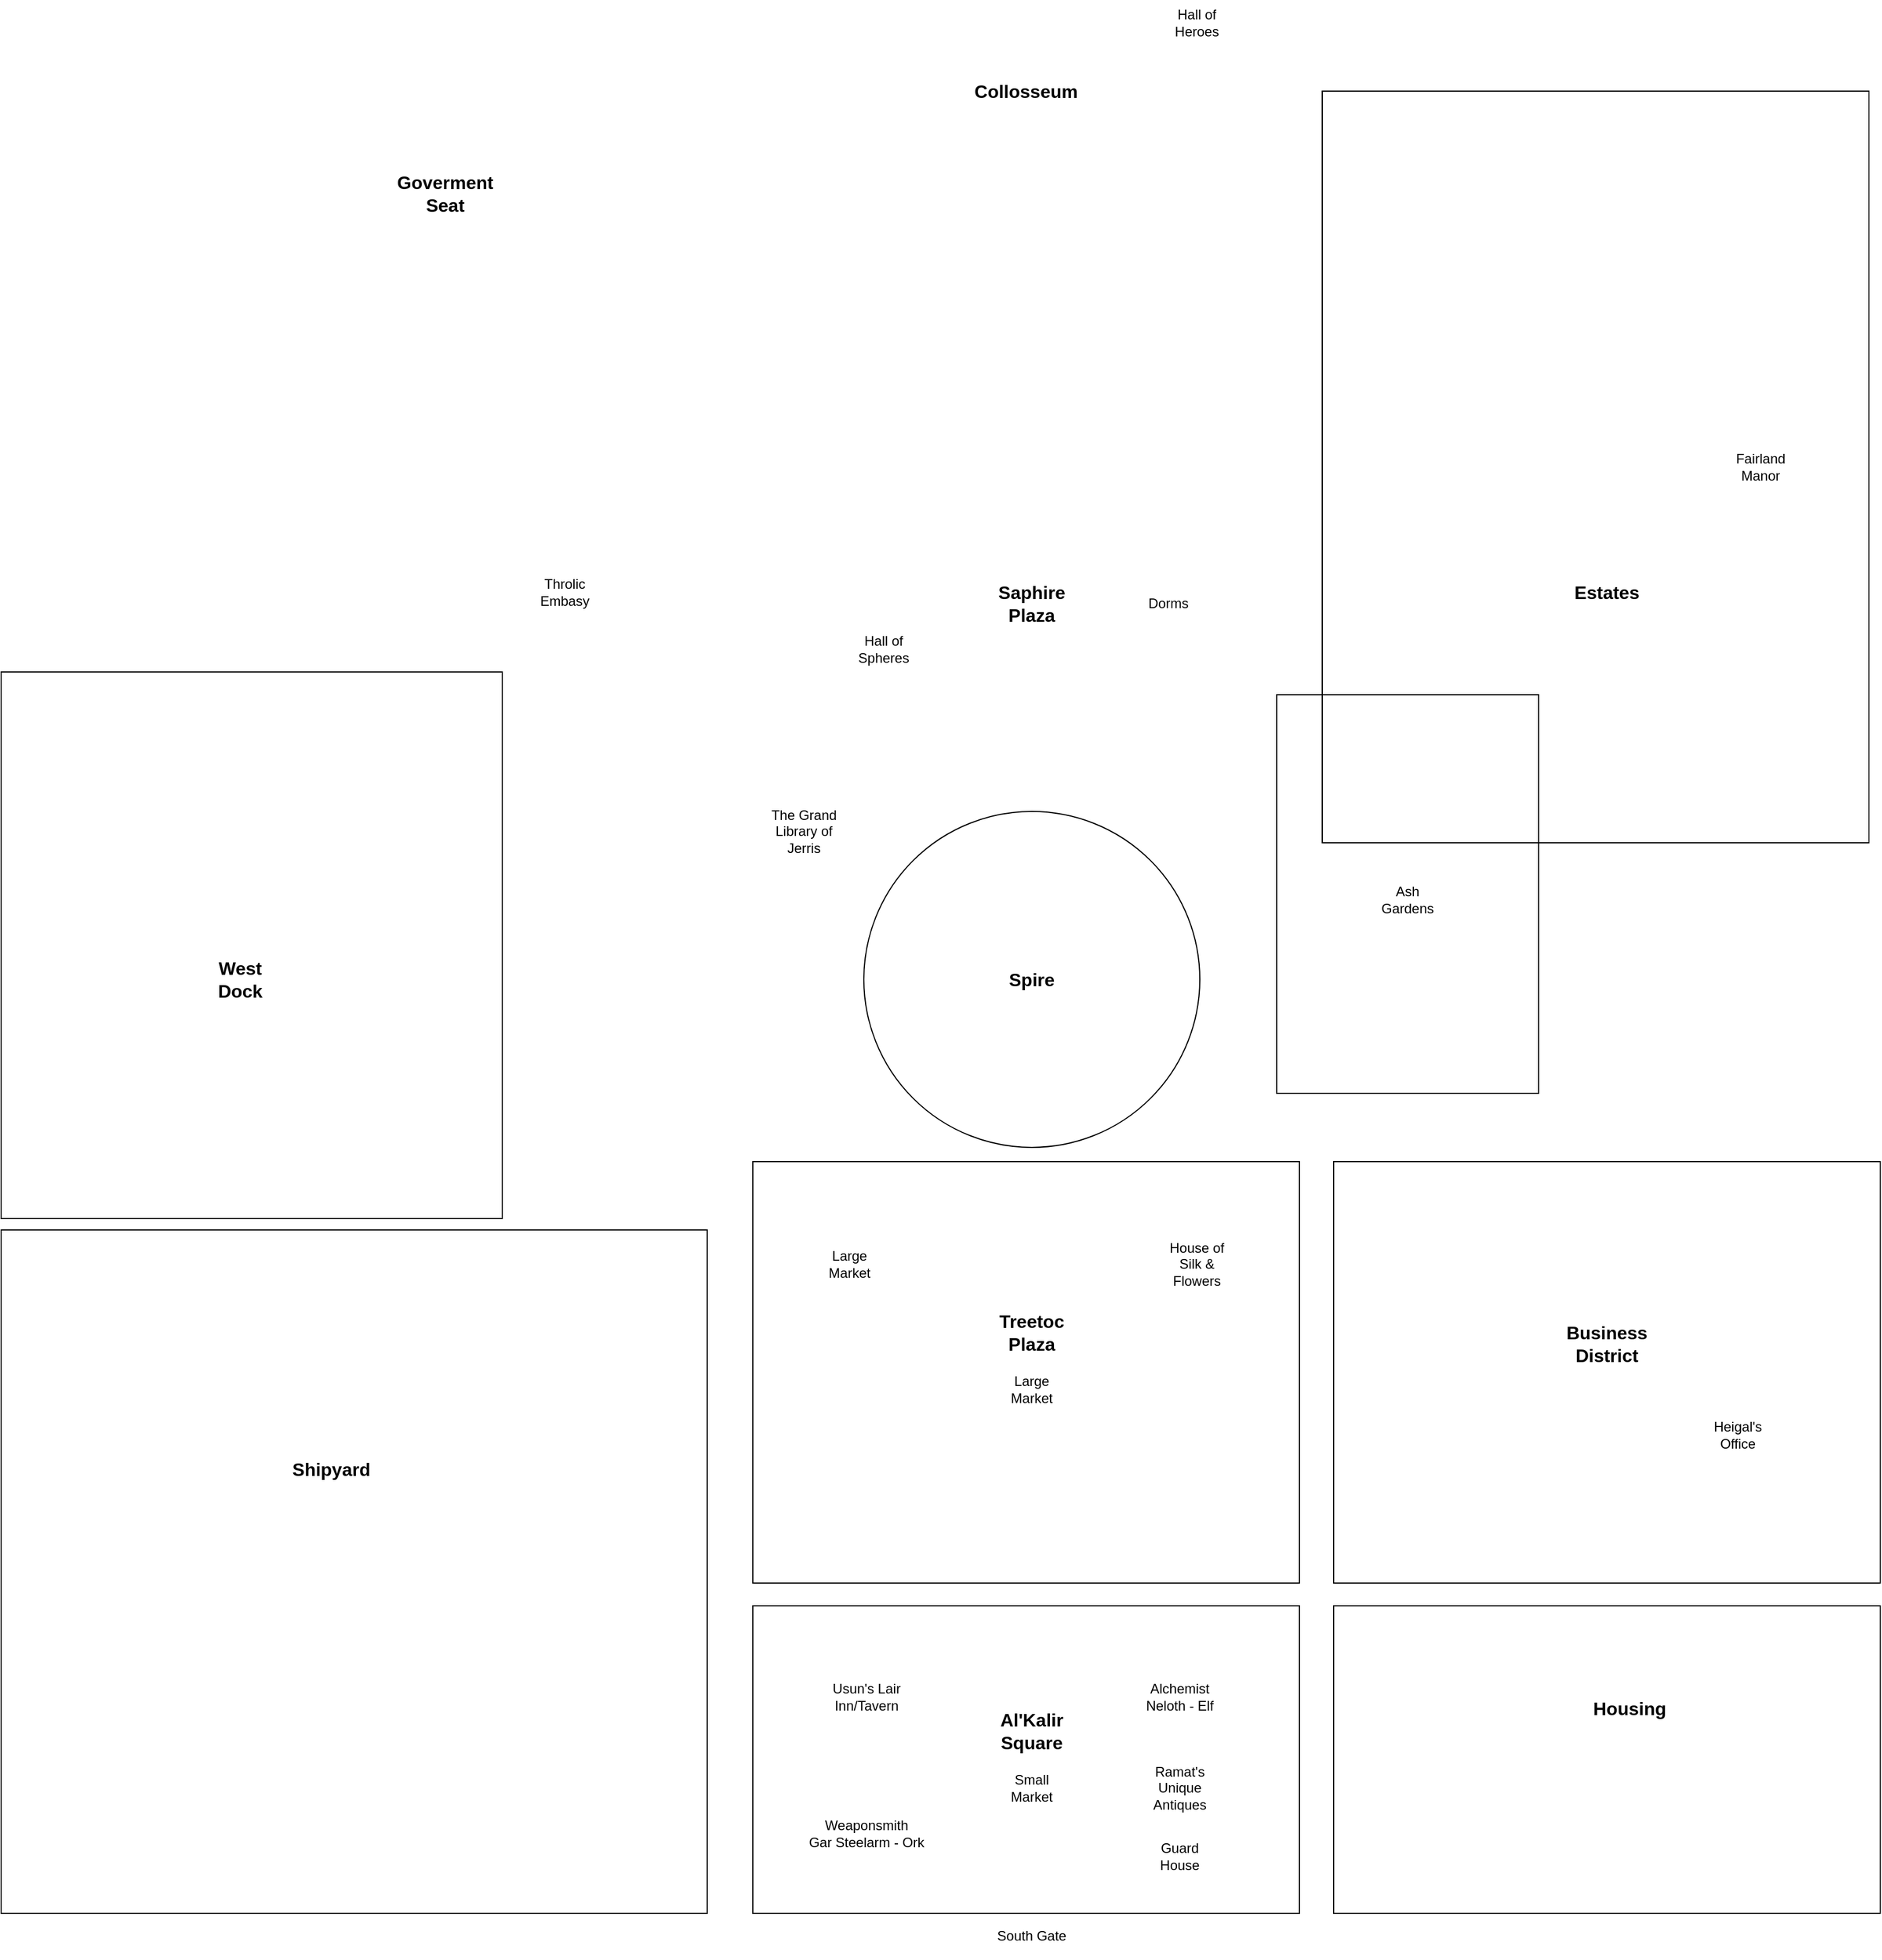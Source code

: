 <mxfile version="13.4.6" type="github">
  <diagram id="gBeoyxnjPRkxt87tUZH4" name="Page-1">
    <mxGraphModel dx="2692" dy="2444" grid="1" gridSize="10" guides="1" tooltips="1" connect="1" arrows="1" fold="1" page="0" pageScale="1" pageWidth="850" pageHeight="1100" math="0" shadow="0">
      <root>
        <mxCell id="0" />
        <mxCell id="1" parent="0" />
        <mxCell id="02-kwTNhgJaQTxuko_tk-1" value="" style="rounded=0;whiteSpace=wrap;html=1;fillColor=none;fontSize=16;" vertex="1" parent="1">
          <mxGeometry x="620" y="-410" width="230" height="350" as="geometry" />
        </mxCell>
        <mxCell id="b8Ko2YbfWa-QRJcQ-C6n-42" value="" style="rounded=0;whiteSpace=wrap;html=1;fillColor=none;fontSize=16;" parent="1" vertex="1">
          <mxGeometry x="160" y="390" width="480" height="270" as="geometry" />
        </mxCell>
        <mxCell id="b8Ko2YbfWa-QRJcQ-C6n-43" value="" style="rounded=0;whiteSpace=wrap;html=1;fillColor=none;fontSize=16;" parent="1" vertex="1">
          <mxGeometry x="-500" y="60" width="620" height="600" as="geometry" />
        </mxCell>
        <mxCell id="b8Ko2YbfWa-QRJcQ-C6n-45" value="" style="rounded=0;whiteSpace=wrap;html=1;fillColor=none;fontSize=16;" parent="1" vertex="1">
          <mxGeometry x="-500" y="-430" width="440" height="480" as="geometry" />
        </mxCell>
        <mxCell id="b8Ko2YbfWa-QRJcQ-C6n-48" value="" style="rounded=0;whiteSpace=wrap;html=1;fillColor=none;fontSize=16;" parent="1" vertex="1">
          <mxGeometry x="670" y="390" width="480" height="270" as="geometry" />
        </mxCell>
        <mxCell id="b8Ko2YbfWa-QRJcQ-C6n-46" value="" style="rounded=0;whiteSpace=wrap;html=1;fillColor=none;fontSize=16;" parent="1" vertex="1">
          <mxGeometry x="160" width="480" height="370" as="geometry" />
        </mxCell>
        <mxCell id="b8Ko2YbfWa-QRJcQ-C6n-47" value="" style="rounded=0;whiteSpace=wrap;html=1;fillColor=none;fontSize=16;" parent="1" vertex="1">
          <mxGeometry x="670" width="480" height="370" as="geometry" />
        </mxCell>
        <mxCell id="b8Ko2YbfWa-QRJcQ-C6n-49" value="" style="rounded=0;whiteSpace=wrap;html=1;fillColor=none;fontSize=16;" parent="1" vertex="1">
          <mxGeometry x="660" y="-940" width="480" height="660" as="geometry" />
        </mxCell>
        <mxCell id="b8Ko2YbfWa-QRJcQ-C6n-1" value="Al&#39;Kalir Square" style="text;html=1;strokeColor=none;fillColor=none;align=center;verticalAlign=middle;whiteSpace=wrap;rounded=0;fontStyle=1;fontSize=16;" parent="1" vertex="1">
          <mxGeometry x="385" y="490" width="40" height="20" as="geometry" />
        </mxCell>
        <mxCell id="b8Ko2YbfWa-QRJcQ-C6n-2" value="Usun&#39;s Lair Inn/Tavern" style="text;html=1;strokeColor=none;fillColor=none;align=center;verticalAlign=middle;whiteSpace=wrap;rounded=0;" parent="1" vertex="1">
          <mxGeometry x="225" y="450" width="70" height="40" as="geometry" />
        </mxCell>
        <mxCell id="b8Ko2YbfWa-QRJcQ-C6n-3" value="Weaponsmith&lt;br&gt;Gar Steelarm - Ork" style="text;html=1;strokeColor=none;fillColor=none;align=center;verticalAlign=middle;whiteSpace=wrap;rounded=0;" parent="1" vertex="1">
          <mxGeometry x="200" y="570" width="120" height="40" as="geometry" />
        </mxCell>
        <mxCell id="b8Ko2YbfWa-QRJcQ-C6n-4" value="Alchemist&lt;br&gt;Neloth - Elf" style="text;html=1;strokeColor=none;fillColor=none;align=center;verticalAlign=middle;whiteSpace=wrap;rounded=0;" parent="1" vertex="1">
          <mxGeometry x="500" y="450" width="70" height="40" as="geometry" />
        </mxCell>
        <mxCell id="b8Ko2YbfWa-QRJcQ-C6n-7" value="South Gate" style="text;html=1;strokeColor=none;fillColor=none;align=center;verticalAlign=middle;whiteSpace=wrap;rounded=0;" parent="1" vertex="1">
          <mxGeometry x="370" y="660" width="70" height="40" as="geometry" />
        </mxCell>
        <mxCell id="b8Ko2YbfWa-QRJcQ-C6n-9" value="Small Market" style="text;html=1;strokeColor=none;fillColor=none;align=center;verticalAlign=middle;whiteSpace=wrap;rounded=0;" parent="1" vertex="1">
          <mxGeometry x="385" y="540" width="40" height="20" as="geometry" />
        </mxCell>
        <mxCell id="b8Ko2YbfWa-QRJcQ-C6n-10" value="Guard House" style="text;html=1;strokeColor=none;fillColor=none;align=center;verticalAlign=middle;whiteSpace=wrap;rounded=0;" parent="1" vertex="1">
          <mxGeometry x="515" y="600" width="40" height="20" as="geometry" />
        </mxCell>
        <mxCell id="b8Ko2YbfWa-QRJcQ-C6n-11" value="Ramat&#39;s Unique Antiques" style="text;html=1;strokeColor=none;fillColor=none;align=center;verticalAlign=middle;whiteSpace=wrap;rounded=0;" parent="1" vertex="1">
          <mxGeometry x="515" y="540" width="40" height="20" as="geometry" />
        </mxCell>
        <mxCell id="b8Ko2YbfWa-QRJcQ-C6n-12" value="Treetoc&lt;br&gt;Plaza" style="text;html=1;strokeColor=none;fillColor=none;align=center;verticalAlign=middle;whiteSpace=wrap;rounded=0;fontSize=16;fontStyle=1" parent="1" vertex="1">
          <mxGeometry x="385" y="140" width="40" height="20" as="geometry" />
        </mxCell>
        <mxCell id="b8Ko2YbfWa-QRJcQ-C6n-13" value="Large Market" style="text;html=1;strokeColor=none;fillColor=none;align=center;verticalAlign=middle;whiteSpace=wrap;rounded=0;" parent="1" vertex="1">
          <mxGeometry x="370" y="180" width="70" height="40" as="geometry" />
        </mxCell>
        <mxCell id="b8Ko2YbfWa-QRJcQ-C6n-16" value="House of Silk &amp;amp; Flowers" style="text;html=1;strokeColor=none;fillColor=none;align=center;verticalAlign=middle;whiteSpace=wrap;rounded=0;" parent="1" vertex="1">
          <mxGeometry x="515" y="70" width="70" height="40" as="geometry" />
        </mxCell>
        <mxCell id="b8Ko2YbfWa-QRJcQ-C6n-17" value="Shipyard" style="text;html=1;strokeColor=none;fillColor=none;align=center;verticalAlign=middle;whiteSpace=wrap;rounded=0;fontSize=16;fontStyle=1" parent="1" vertex="1">
          <mxGeometry x="-230" y="260" width="40" height="20" as="geometry" />
        </mxCell>
        <mxCell id="b8Ko2YbfWa-QRJcQ-C6n-18" value="Business District" style="text;html=1;strokeColor=none;fillColor=none;align=center;verticalAlign=middle;whiteSpace=wrap;rounded=0;fontSize=16;fontStyle=1" parent="1" vertex="1">
          <mxGeometry x="890" y="150" width="40" height="20" as="geometry" />
        </mxCell>
        <mxCell id="b8Ko2YbfWa-QRJcQ-C6n-23" value="Spire" style="text;html=1;strokeColor=none;fillColor=none;align=center;verticalAlign=middle;whiteSpace=wrap;rounded=0;fontSize=16;fontStyle=1" parent="1" vertex="1">
          <mxGeometry x="385" y="-170" width="40" height="20" as="geometry" />
        </mxCell>
        <mxCell id="b8Ko2YbfWa-QRJcQ-C6n-25" value="Housing" style="text;html=1;strokeColor=none;fillColor=none;align=center;verticalAlign=middle;whiteSpace=wrap;rounded=0;fontSize=16;fontStyle=1" parent="1" vertex="1">
          <mxGeometry x="910" y="470" width="40" height="20" as="geometry" />
        </mxCell>
        <mxCell id="b8Ko2YbfWa-QRJcQ-C6n-26" value="Estates" style="text;html=1;strokeColor=none;fillColor=none;align=center;verticalAlign=middle;whiteSpace=wrap;rounded=0;fontSize=16;fontStyle=1" parent="1" vertex="1">
          <mxGeometry x="890" y="-510" width="40" height="20" as="geometry" />
        </mxCell>
        <mxCell id="b8Ko2YbfWa-QRJcQ-C6n-27" value="Goverment Seat" style="text;html=1;strokeColor=none;fillColor=none;align=center;verticalAlign=middle;whiteSpace=wrap;rounded=0;fontSize=16;fontStyle=1" parent="1" vertex="1">
          <mxGeometry x="-130" y="-860" width="40" height="20" as="geometry" />
        </mxCell>
        <mxCell id="b8Ko2YbfWa-QRJcQ-C6n-29" value="West Dock" style="text;html=1;strokeColor=none;fillColor=none;align=center;verticalAlign=middle;whiteSpace=wrap;rounded=0;fontSize=16;fontStyle=1" parent="1" vertex="1">
          <mxGeometry x="-310" y="-170" width="40" height="20" as="geometry" />
        </mxCell>
        <mxCell id="b8Ko2YbfWa-QRJcQ-C6n-30" value="Throlic Embasy" style="text;html=1;strokeColor=none;fillColor=none;align=center;verticalAlign=middle;whiteSpace=wrap;rounded=0;" parent="1" vertex="1">
          <mxGeometry x="-40" y="-520" width="70" height="40" as="geometry" />
        </mxCell>
        <mxCell id="b8Ko2YbfWa-QRJcQ-C6n-31" value="Heigal&#39;s Office" style="text;html=1;strokeColor=none;fillColor=none;align=center;verticalAlign=middle;whiteSpace=wrap;rounded=0;" parent="1" vertex="1">
          <mxGeometry x="990" y="220" width="70" height="40" as="geometry" />
        </mxCell>
        <mxCell id="b8Ko2YbfWa-QRJcQ-C6n-32" value="Hall of Spheres" style="text;html=1;strokeColor=none;fillColor=none;align=center;verticalAlign=middle;whiteSpace=wrap;rounded=0;" parent="1" vertex="1">
          <mxGeometry x="240" y="-470" width="70" height="40" as="geometry" />
        </mxCell>
        <mxCell id="b8Ko2YbfWa-QRJcQ-C6n-33" value="Large Market" style="text;html=1;strokeColor=none;fillColor=none;align=center;verticalAlign=middle;whiteSpace=wrap;rounded=0;" parent="1" vertex="1">
          <mxGeometry x="210" y="70" width="70" height="40" as="geometry" />
        </mxCell>
        <mxCell id="b8Ko2YbfWa-QRJcQ-C6n-34" value="Fairland Manor" style="text;html=1;strokeColor=none;fillColor=none;align=center;verticalAlign=middle;whiteSpace=wrap;rounded=0;" parent="1" vertex="1">
          <mxGeometry x="1010" y="-630" width="70" height="40" as="geometry" />
        </mxCell>
        <mxCell id="b8Ko2YbfWa-QRJcQ-C6n-35" value="The Grand Library of Jerris" style="text;html=1;strokeColor=none;fillColor=none;align=center;verticalAlign=middle;whiteSpace=wrap;rounded=0;" parent="1" vertex="1">
          <mxGeometry x="170" y="-310" width="70" height="40" as="geometry" />
        </mxCell>
        <mxCell id="b8Ko2YbfWa-QRJcQ-C6n-36" value="Saphire Plaza" style="text;html=1;strokeColor=none;fillColor=none;align=center;verticalAlign=middle;whiteSpace=wrap;rounded=0;fontSize=16;fontStyle=1" parent="1" vertex="1">
          <mxGeometry x="385" y="-500" width="40" height="20" as="geometry" />
        </mxCell>
        <mxCell id="b8Ko2YbfWa-QRJcQ-C6n-37" value="Hall of Heroes" style="text;html=1;strokeColor=none;fillColor=none;align=center;verticalAlign=middle;whiteSpace=wrap;rounded=0;" parent="1" vertex="1">
          <mxGeometry x="515" y="-1020" width="70" height="40" as="geometry" />
        </mxCell>
        <mxCell id="b8Ko2YbfWa-QRJcQ-C6n-38" value="Collosseum" style="text;html=1;strokeColor=none;fillColor=none;align=center;verticalAlign=middle;whiteSpace=wrap;rounded=0;fontSize=16;fontStyle=1" parent="1" vertex="1">
          <mxGeometry x="380" y="-950" width="40" height="20" as="geometry" />
        </mxCell>
        <mxCell id="b8Ko2YbfWa-QRJcQ-C6n-39" value="Dorms" style="text;html=1;strokeColor=none;fillColor=none;align=center;verticalAlign=middle;whiteSpace=wrap;rounded=0;" parent="1" vertex="1">
          <mxGeometry x="490" y="-510" width="70" height="40" as="geometry" />
        </mxCell>
        <mxCell id="b8Ko2YbfWa-QRJcQ-C6n-40" value="Ash Gardens" style="text;html=1;strokeColor=none;fillColor=none;align=center;verticalAlign=middle;whiteSpace=wrap;rounded=0;" parent="1" vertex="1">
          <mxGeometry x="700" y="-250" width="70" height="40" as="geometry" />
        </mxCell>
        <mxCell id="b8Ko2YbfWa-QRJcQ-C6n-50" value="" style="ellipse;whiteSpace=wrap;html=1;aspect=fixed;fillColor=none;fontSize=16;" parent="1" vertex="1">
          <mxGeometry x="257.5" y="-307.5" width="295" height="295" as="geometry" />
        </mxCell>
      </root>
    </mxGraphModel>
  </diagram>
</mxfile>
